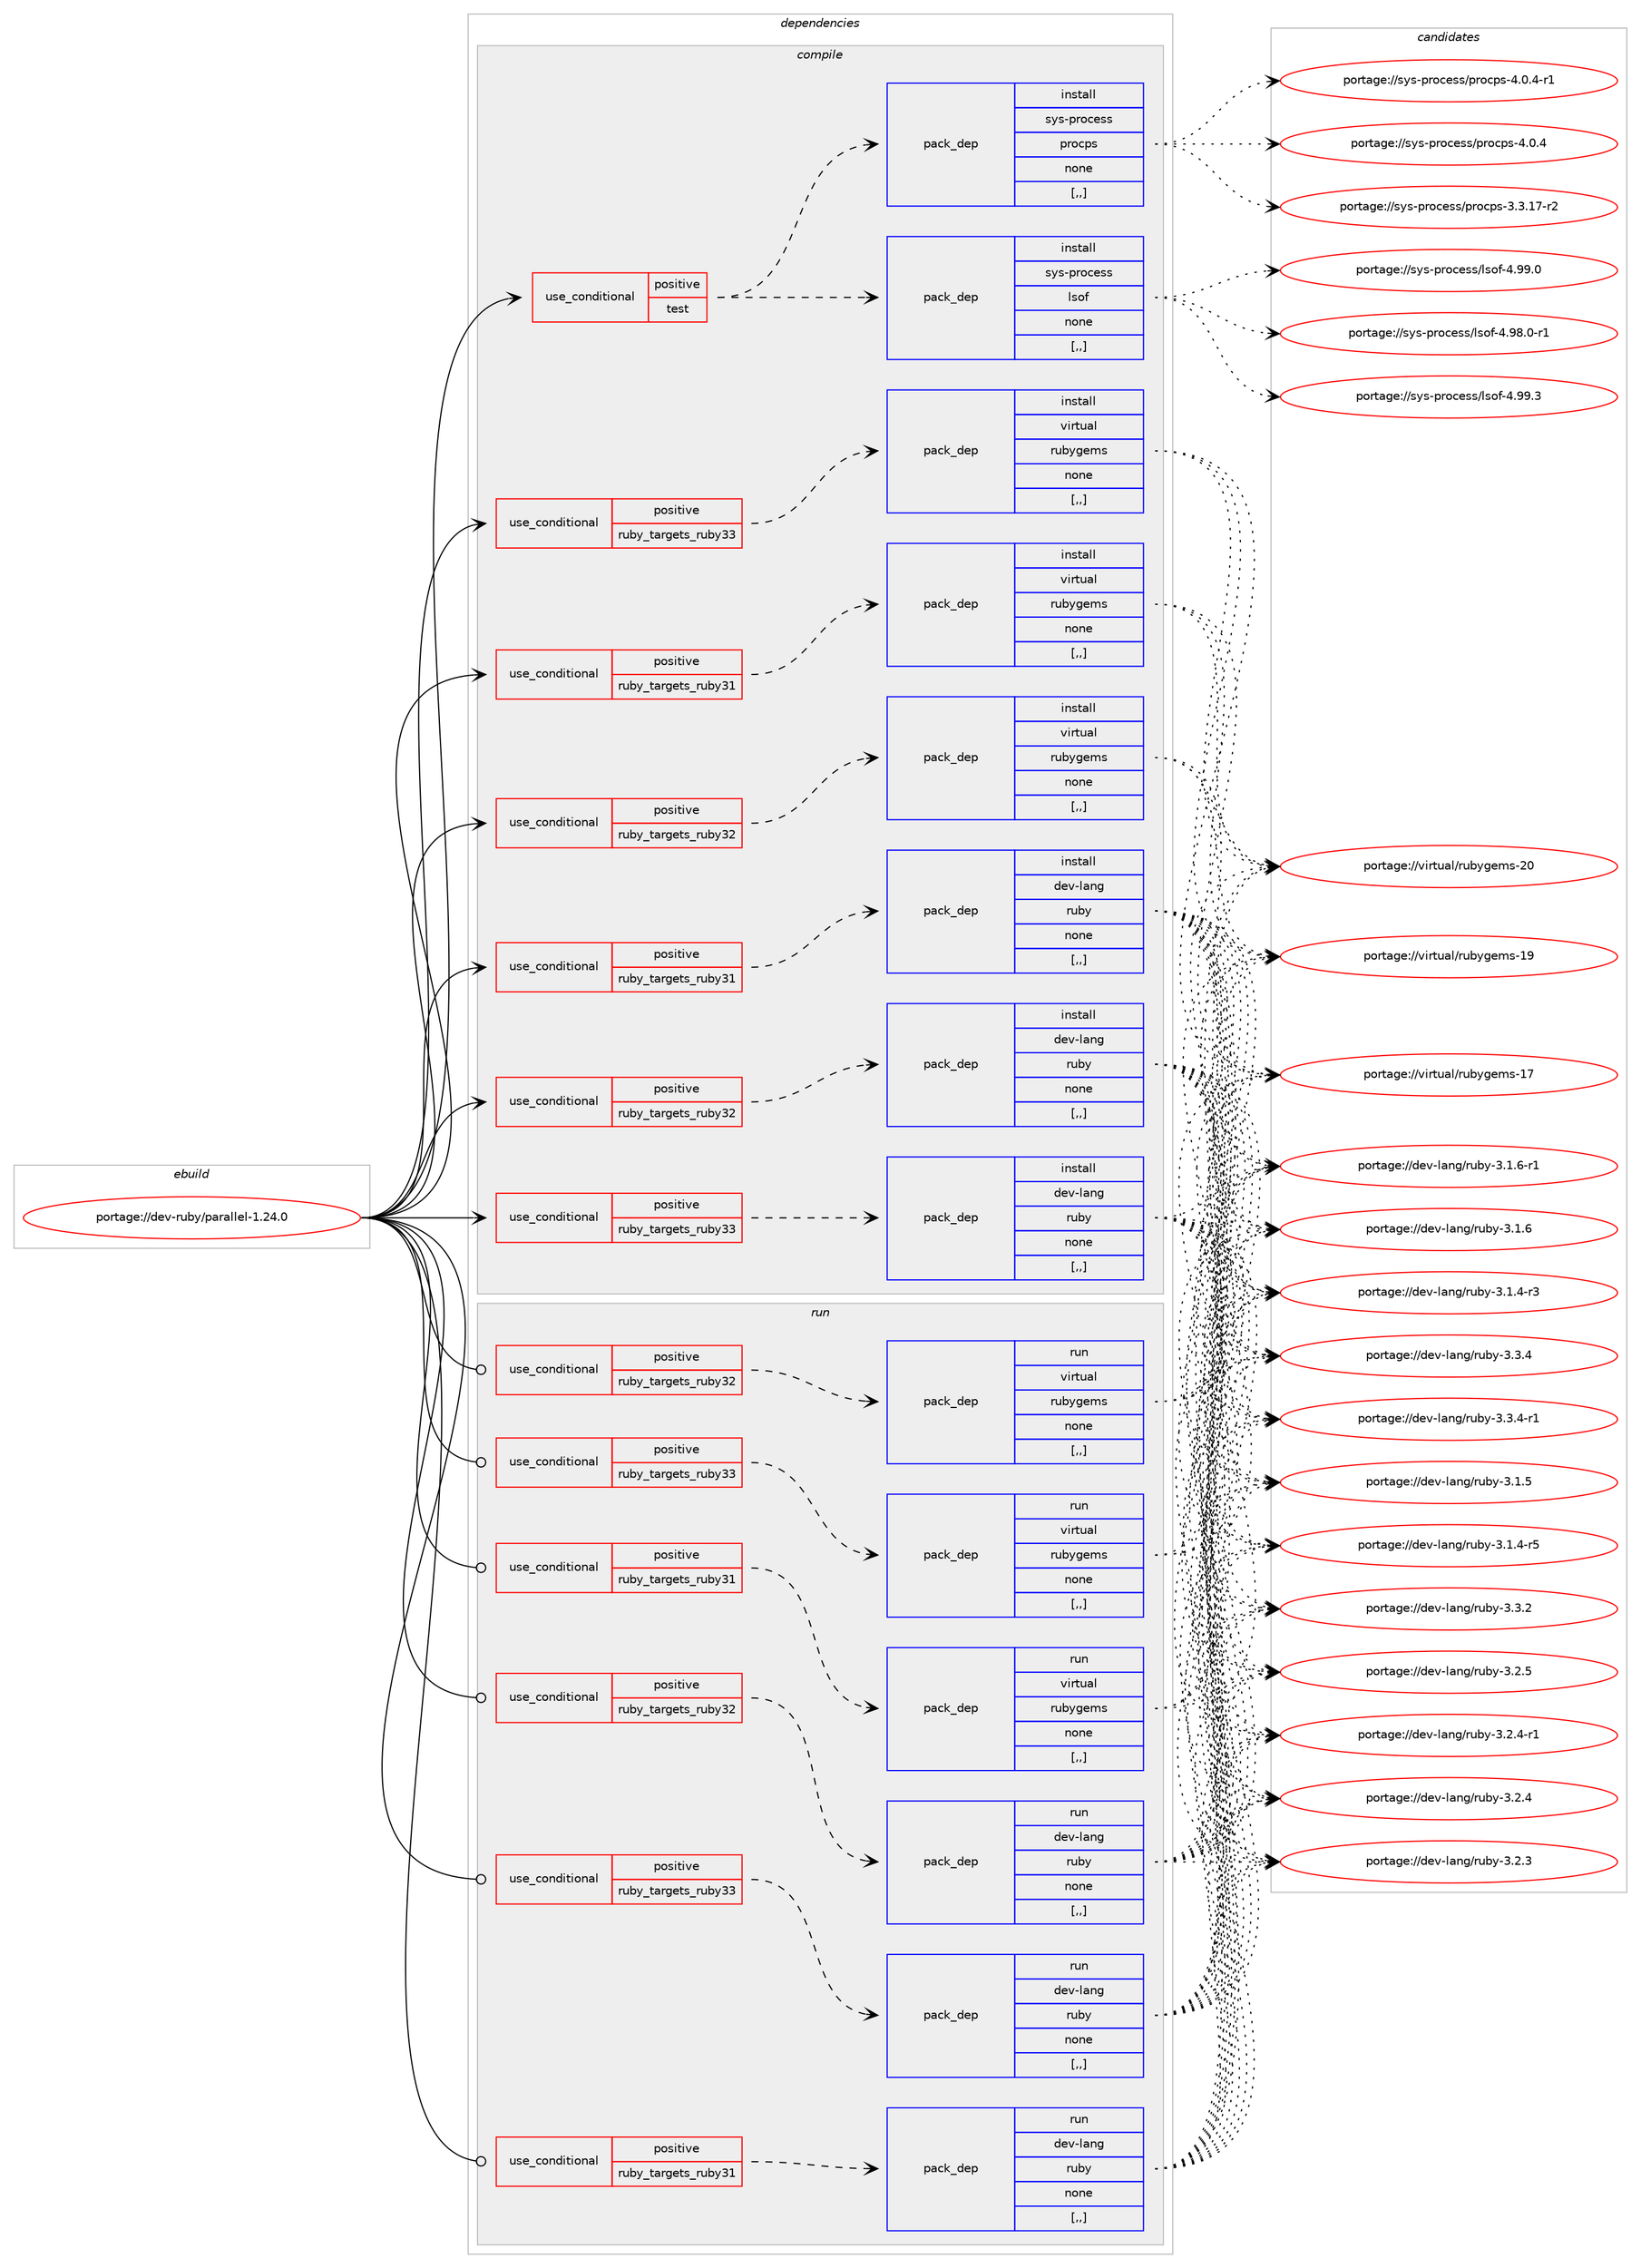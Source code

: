 digraph prolog {

# *************
# Graph options
# *************

newrank=true;
concentrate=true;
compound=true;
graph [rankdir=LR,fontname=Helvetica,fontsize=10,ranksep=1.5];#, ranksep=2.5, nodesep=0.2];
edge  [arrowhead=vee];
node  [fontname=Helvetica,fontsize=10];

# **********
# The ebuild
# **********

subgraph cluster_leftcol {
color=gray;
label=<<i>ebuild</i>>;
id [label="portage://dev-ruby/parallel-1.24.0", color=red, width=4, href="../dev-ruby/parallel-1.24.0.svg"];
}

# ****************
# The dependencies
# ****************

subgraph cluster_midcol {
color=gray;
label=<<i>dependencies</i>>;
subgraph cluster_compile {
fillcolor="#eeeeee";
style=filled;
label=<<i>compile</i>>;
subgraph cond52244 {
dependency193525 [label=<<TABLE BORDER="0" CELLBORDER="1" CELLSPACING="0" CELLPADDING="4"><TR><TD ROWSPAN="3" CELLPADDING="10">use_conditional</TD></TR><TR><TD>positive</TD></TR><TR><TD>ruby_targets_ruby31</TD></TR></TABLE>>, shape=none, color=red];
subgraph pack139929 {
dependency193526 [label=<<TABLE BORDER="0" CELLBORDER="1" CELLSPACING="0" CELLPADDING="4" WIDTH="220"><TR><TD ROWSPAN="6" CELLPADDING="30">pack_dep</TD></TR><TR><TD WIDTH="110">install</TD></TR><TR><TD>dev-lang</TD></TR><TR><TD>ruby</TD></TR><TR><TD>none</TD></TR><TR><TD>[,,]</TD></TR></TABLE>>, shape=none, color=blue];
}
dependency193525:e -> dependency193526:w [weight=20,style="dashed",arrowhead="vee"];
}
id:e -> dependency193525:w [weight=20,style="solid",arrowhead="vee"];
subgraph cond52245 {
dependency193527 [label=<<TABLE BORDER="0" CELLBORDER="1" CELLSPACING="0" CELLPADDING="4"><TR><TD ROWSPAN="3" CELLPADDING="10">use_conditional</TD></TR><TR><TD>positive</TD></TR><TR><TD>ruby_targets_ruby31</TD></TR></TABLE>>, shape=none, color=red];
subgraph pack139930 {
dependency193528 [label=<<TABLE BORDER="0" CELLBORDER="1" CELLSPACING="0" CELLPADDING="4" WIDTH="220"><TR><TD ROWSPAN="6" CELLPADDING="30">pack_dep</TD></TR><TR><TD WIDTH="110">install</TD></TR><TR><TD>virtual</TD></TR><TR><TD>rubygems</TD></TR><TR><TD>none</TD></TR><TR><TD>[,,]</TD></TR></TABLE>>, shape=none, color=blue];
}
dependency193527:e -> dependency193528:w [weight=20,style="dashed",arrowhead="vee"];
}
id:e -> dependency193527:w [weight=20,style="solid",arrowhead="vee"];
subgraph cond52246 {
dependency193529 [label=<<TABLE BORDER="0" CELLBORDER="1" CELLSPACING="0" CELLPADDING="4"><TR><TD ROWSPAN="3" CELLPADDING="10">use_conditional</TD></TR><TR><TD>positive</TD></TR><TR><TD>ruby_targets_ruby32</TD></TR></TABLE>>, shape=none, color=red];
subgraph pack139931 {
dependency193530 [label=<<TABLE BORDER="0" CELLBORDER="1" CELLSPACING="0" CELLPADDING="4" WIDTH="220"><TR><TD ROWSPAN="6" CELLPADDING="30">pack_dep</TD></TR><TR><TD WIDTH="110">install</TD></TR><TR><TD>dev-lang</TD></TR><TR><TD>ruby</TD></TR><TR><TD>none</TD></TR><TR><TD>[,,]</TD></TR></TABLE>>, shape=none, color=blue];
}
dependency193529:e -> dependency193530:w [weight=20,style="dashed",arrowhead="vee"];
}
id:e -> dependency193529:w [weight=20,style="solid",arrowhead="vee"];
subgraph cond52247 {
dependency193531 [label=<<TABLE BORDER="0" CELLBORDER="1" CELLSPACING="0" CELLPADDING="4"><TR><TD ROWSPAN="3" CELLPADDING="10">use_conditional</TD></TR><TR><TD>positive</TD></TR><TR><TD>ruby_targets_ruby32</TD></TR></TABLE>>, shape=none, color=red];
subgraph pack139932 {
dependency193532 [label=<<TABLE BORDER="0" CELLBORDER="1" CELLSPACING="0" CELLPADDING="4" WIDTH="220"><TR><TD ROWSPAN="6" CELLPADDING="30">pack_dep</TD></TR><TR><TD WIDTH="110">install</TD></TR><TR><TD>virtual</TD></TR><TR><TD>rubygems</TD></TR><TR><TD>none</TD></TR><TR><TD>[,,]</TD></TR></TABLE>>, shape=none, color=blue];
}
dependency193531:e -> dependency193532:w [weight=20,style="dashed",arrowhead="vee"];
}
id:e -> dependency193531:w [weight=20,style="solid",arrowhead="vee"];
subgraph cond52248 {
dependency193533 [label=<<TABLE BORDER="0" CELLBORDER="1" CELLSPACING="0" CELLPADDING="4"><TR><TD ROWSPAN="3" CELLPADDING="10">use_conditional</TD></TR><TR><TD>positive</TD></TR><TR><TD>ruby_targets_ruby33</TD></TR></TABLE>>, shape=none, color=red];
subgraph pack139933 {
dependency193534 [label=<<TABLE BORDER="0" CELLBORDER="1" CELLSPACING="0" CELLPADDING="4" WIDTH="220"><TR><TD ROWSPAN="6" CELLPADDING="30">pack_dep</TD></TR><TR><TD WIDTH="110">install</TD></TR><TR><TD>dev-lang</TD></TR><TR><TD>ruby</TD></TR><TR><TD>none</TD></TR><TR><TD>[,,]</TD></TR></TABLE>>, shape=none, color=blue];
}
dependency193533:e -> dependency193534:w [weight=20,style="dashed",arrowhead="vee"];
}
id:e -> dependency193533:w [weight=20,style="solid",arrowhead="vee"];
subgraph cond52249 {
dependency193535 [label=<<TABLE BORDER="0" CELLBORDER="1" CELLSPACING="0" CELLPADDING="4"><TR><TD ROWSPAN="3" CELLPADDING="10">use_conditional</TD></TR><TR><TD>positive</TD></TR><TR><TD>ruby_targets_ruby33</TD></TR></TABLE>>, shape=none, color=red];
subgraph pack139934 {
dependency193536 [label=<<TABLE BORDER="0" CELLBORDER="1" CELLSPACING="0" CELLPADDING="4" WIDTH="220"><TR><TD ROWSPAN="6" CELLPADDING="30">pack_dep</TD></TR><TR><TD WIDTH="110">install</TD></TR><TR><TD>virtual</TD></TR><TR><TD>rubygems</TD></TR><TR><TD>none</TD></TR><TR><TD>[,,]</TD></TR></TABLE>>, shape=none, color=blue];
}
dependency193535:e -> dependency193536:w [weight=20,style="dashed",arrowhead="vee"];
}
id:e -> dependency193535:w [weight=20,style="solid",arrowhead="vee"];
subgraph cond52250 {
dependency193537 [label=<<TABLE BORDER="0" CELLBORDER="1" CELLSPACING="0" CELLPADDING="4"><TR><TD ROWSPAN="3" CELLPADDING="10">use_conditional</TD></TR><TR><TD>positive</TD></TR><TR><TD>test</TD></TR></TABLE>>, shape=none, color=red];
subgraph pack139935 {
dependency193538 [label=<<TABLE BORDER="0" CELLBORDER="1" CELLSPACING="0" CELLPADDING="4" WIDTH="220"><TR><TD ROWSPAN="6" CELLPADDING="30">pack_dep</TD></TR><TR><TD WIDTH="110">install</TD></TR><TR><TD>sys-process</TD></TR><TR><TD>lsof</TD></TR><TR><TD>none</TD></TR><TR><TD>[,,]</TD></TR></TABLE>>, shape=none, color=blue];
}
dependency193537:e -> dependency193538:w [weight=20,style="dashed",arrowhead="vee"];
subgraph pack139936 {
dependency193539 [label=<<TABLE BORDER="0" CELLBORDER="1" CELLSPACING="0" CELLPADDING="4" WIDTH="220"><TR><TD ROWSPAN="6" CELLPADDING="30">pack_dep</TD></TR><TR><TD WIDTH="110">install</TD></TR><TR><TD>sys-process</TD></TR><TR><TD>procps</TD></TR><TR><TD>none</TD></TR><TR><TD>[,,]</TD></TR></TABLE>>, shape=none, color=blue];
}
dependency193537:e -> dependency193539:w [weight=20,style="dashed",arrowhead="vee"];
}
id:e -> dependency193537:w [weight=20,style="solid",arrowhead="vee"];
}
subgraph cluster_compileandrun {
fillcolor="#eeeeee";
style=filled;
label=<<i>compile and run</i>>;
}
subgraph cluster_run {
fillcolor="#eeeeee";
style=filled;
label=<<i>run</i>>;
subgraph cond52251 {
dependency193540 [label=<<TABLE BORDER="0" CELLBORDER="1" CELLSPACING="0" CELLPADDING="4"><TR><TD ROWSPAN="3" CELLPADDING="10">use_conditional</TD></TR><TR><TD>positive</TD></TR><TR><TD>ruby_targets_ruby31</TD></TR></TABLE>>, shape=none, color=red];
subgraph pack139937 {
dependency193541 [label=<<TABLE BORDER="0" CELLBORDER="1" CELLSPACING="0" CELLPADDING="4" WIDTH="220"><TR><TD ROWSPAN="6" CELLPADDING="30">pack_dep</TD></TR><TR><TD WIDTH="110">run</TD></TR><TR><TD>dev-lang</TD></TR><TR><TD>ruby</TD></TR><TR><TD>none</TD></TR><TR><TD>[,,]</TD></TR></TABLE>>, shape=none, color=blue];
}
dependency193540:e -> dependency193541:w [weight=20,style="dashed",arrowhead="vee"];
}
id:e -> dependency193540:w [weight=20,style="solid",arrowhead="odot"];
subgraph cond52252 {
dependency193542 [label=<<TABLE BORDER="0" CELLBORDER="1" CELLSPACING="0" CELLPADDING="4"><TR><TD ROWSPAN="3" CELLPADDING="10">use_conditional</TD></TR><TR><TD>positive</TD></TR><TR><TD>ruby_targets_ruby31</TD></TR></TABLE>>, shape=none, color=red];
subgraph pack139938 {
dependency193543 [label=<<TABLE BORDER="0" CELLBORDER="1" CELLSPACING="0" CELLPADDING="4" WIDTH="220"><TR><TD ROWSPAN="6" CELLPADDING="30">pack_dep</TD></TR><TR><TD WIDTH="110">run</TD></TR><TR><TD>virtual</TD></TR><TR><TD>rubygems</TD></TR><TR><TD>none</TD></TR><TR><TD>[,,]</TD></TR></TABLE>>, shape=none, color=blue];
}
dependency193542:e -> dependency193543:w [weight=20,style="dashed",arrowhead="vee"];
}
id:e -> dependency193542:w [weight=20,style="solid",arrowhead="odot"];
subgraph cond52253 {
dependency193544 [label=<<TABLE BORDER="0" CELLBORDER="1" CELLSPACING="0" CELLPADDING="4"><TR><TD ROWSPAN="3" CELLPADDING="10">use_conditional</TD></TR><TR><TD>positive</TD></TR><TR><TD>ruby_targets_ruby32</TD></TR></TABLE>>, shape=none, color=red];
subgraph pack139939 {
dependency193545 [label=<<TABLE BORDER="0" CELLBORDER="1" CELLSPACING="0" CELLPADDING="4" WIDTH="220"><TR><TD ROWSPAN="6" CELLPADDING="30">pack_dep</TD></TR><TR><TD WIDTH="110">run</TD></TR><TR><TD>dev-lang</TD></TR><TR><TD>ruby</TD></TR><TR><TD>none</TD></TR><TR><TD>[,,]</TD></TR></TABLE>>, shape=none, color=blue];
}
dependency193544:e -> dependency193545:w [weight=20,style="dashed",arrowhead="vee"];
}
id:e -> dependency193544:w [weight=20,style="solid",arrowhead="odot"];
subgraph cond52254 {
dependency193546 [label=<<TABLE BORDER="0" CELLBORDER="1" CELLSPACING="0" CELLPADDING="4"><TR><TD ROWSPAN="3" CELLPADDING="10">use_conditional</TD></TR><TR><TD>positive</TD></TR><TR><TD>ruby_targets_ruby32</TD></TR></TABLE>>, shape=none, color=red];
subgraph pack139940 {
dependency193547 [label=<<TABLE BORDER="0" CELLBORDER="1" CELLSPACING="0" CELLPADDING="4" WIDTH="220"><TR><TD ROWSPAN="6" CELLPADDING="30">pack_dep</TD></TR><TR><TD WIDTH="110">run</TD></TR><TR><TD>virtual</TD></TR><TR><TD>rubygems</TD></TR><TR><TD>none</TD></TR><TR><TD>[,,]</TD></TR></TABLE>>, shape=none, color=blue];
}
dependency193546:e -> dependency193547:w [weight=20,style="dashed",arrowhead="vee"];
}
id:e -> dependency193546:w [weight=20,style="solid",arrowhead="odot"];
subgraph cond52255 {
dependency193548 [label=<<TABLE BORDER="0" CELLBORDER="1" CELLSPACING="0" CELLPADDING="4"><TR><TD ROWSPAN="3" CELLPADDING="10">use_conditional</TD></TR><TR><TD>positive</TD></TR><TR><TD>ruby_targets_ruby33</TD></TR></TABLE>>, shape=none, color=red];
subgraph pack139941 {
dependency193549 [label=<<TABLE BORDER="0" CELLBORDER="1" CELLSPACING="0" CELLPADDING="4" WIDTH="220"><TR><TD ROWSPAN="6" CELLPADDING="30">pack_dep</TD></TR><TR><TD WIDTH="110">run</TD></TR><TR><TD>dev-lang</TD></TR><TR><TD>ruby</TD></TR><TR><TD>none</TD></TR><TR><TD>[,,]</TD></TR></TABLE>>, shape=none, color=blue];
}
dependency193548:e -> dependency193549:w [weight=20,style="dashed",arrowhead="vee"];
}
id:e -> dependency193548:w [weight=20,style="solid",arrowhead="odot"];
subgraph cond52256 {
dependency193550 [label=<<TABLE BORDER="0" CELLBORDER="1" CELLSPACING="0" CELLPADDING="4"><TR><TD ROWSPAN="3" CELLPADDING="10">use_conditional</TD></TR><TR><TD>positive</TD></TR><TR><TD>ruby_targets_ruby33</TD></TR></TABLE>>, shape=none, color=red];
subgraph pack139942 {
dependency193551 [label=<<TABLE BORDER="0" CELLBORDER="1" CELLSPACING="0" CELLPADDING="4" WIDTH="220"><TR><TD ROWSPAN="6" CELLPADDING="30">pack_dep</TD></TR><TR><TD WIDTH="110">run</TD></TR><TR><TD>virtual</TD></TR><TR><TD>rubygems</TD></TR><TR><TD>none</TD></TR><TR><TD>[,,]</TD></TR></TABLE>>, shape=none, color=blue];
}
dependency193550:e -> dependency193551:w [weight=20,style="dashed",arrowhead="vee"];
}
id:e -> dependency193550:w [weight=20,style="solid",arrowhead="odot"];
}
}

# **************
# The candidates
# **************

subgraph cluster_choices {
rank=same;
color=gray;
label=<<i>candidates</i>>;

subgraph choice139929 {
color=black;
nodesep=1;
choice100101118451089711010347114117981214551465146524511449 [label="portage://dev-lang/ruby-3.3.4-r1", color=red, width=4,href="../dev-lang/ruby-3.3.4-r1.svg"];
choice10010111845108971101034711411798121455146514652 [label="portage://dev-lang/ruby-3.3.4", color=red, width=4,href="../dev-lang/ruby-3.3.4.svg"];
choice10010111845108971101034711411798121455146514650 [label="portage://dev-lang/ruby-3.3.2", color=red, width=4,href="../dev-lang/ruby-3.3.2.svg"];
choice10010111845108971101034711411798121455146504653 [label="portage://dev-lang/ruby-3.2.5", color=red, width=4,href="../dev-lang/ruby-3.2.5.svg"];
choice100101118451089711010347114117981214551465046524511449 [label="portage://dev-lang/ruby-3.2.4-r1", color=red, width=4,href="../dev-lang/ruby-3.2.4-r1.svg"];
choice10010111845108971101034711411798121455146504652 [label="portage://dev-lang/ruby-3.2.4", color=red, width=4,href="../dev-lang/ruby-3.2.4.svg"];
choice10010111845108971101034711411798121455146504651 [label="portage://dev-lang/ruby-3.2.3", color=red, width=4,href="../dev-lang/ruby-3.2.3.svg"];
choice100101118451089711010347114117981214551464946544511449 [label="portage://dev-lang/ruby-3.1.6-r1", color=red, width=4,href="../dev-lang/ruby-3.1.6-r1.svg"];
choice10010111845108971101034711411798121455146494654 [label="portage://dev-lang/ruby-3.1.6", color=red, width=4,href="../dev-lang/ruby-3.1.6.svg"];
choice10010111845108971101034711411798121455146494653 [label="portage://dev-lang/ruby-3.1.5", color=red, width=4,href="../dev-lang/ruby-3.1.5.svg"];
choice100101118451089711010347114117981214551464946524511453 [label="portage://dev-lang/ruby-3.1.4-r5", color=red, width=4,href="../dev-lang/ruby-3.1.4-r5.svg"];
choice100101118451089711010347114117981214551464946524511451 [label="portage://dev-lang/ruby-3.1.4-r3", color=red, width=4,href="../dev-lang/ruby-3.1.4-r3.svg"];
dependency193526:e -> choice100101118451089711010347114117981214551465146524511449:w [style=dotted,weight="100"];
dependency193526:e -> choice10010111845108971101034711411798121455146514652:w [style=dotted,weight="100"];
dependency193526:e -> choice10010111845108971101034711411798121455146514650:w [style=dotted,weight="100"];
dependency193526:e -> choice10010111845108971101034711411798121455146504653:w [style=dotted,weight="100"];
dependency193526:e -> choice100101118451089711010347114117981214551465046524511449:w [style=dotted,weight="100"];
dependency193526:e -> choice10010111845108971101034711411798121455146504652:w [style=dotted,weight="100"];
dependency193526:e -> choice10010111845108971101034711411798121455146504651:w [style=dotted,weight="100"];
dependency193526:e -> choice100101118451089711010347114117981214551464946544511449:w [style=dotted,weight="100"];
dependency193526:e -> choice10010111845108971101034711411798121455146494654:w [style=dotted,weight="100"];
dependency193526:e -> choice10010111845108971101034711411798121455146494653:w [style=dotted,weight="100"];
dependency193526:e -> choice100101118451089711010347114117981214551464946524511453:w [style=dotted,weight="100"];
dependency193526:e -> choice100101118451089711010347114117981214551464946524511451:w [style=dotted,weight="100"];
}
subgraph choice139930 {
color=black;
nodesep=1;
choice118105114116117971084711411798121103101109115455048 [label="portage://virtual/rubygems-20", color=red, width=4,href="../virtual/rubygems-20.svg"];
choice118105114116117971084711411798121103101109115454957 [label="portage://virtual/rubygems-19", color=red, width=4,href="../virtual/rubygems-19.svg"];
choice118105114116117971084711411798121103101109115454955 [label="portage://virtual/rubygems-17", color=red, width=4,href="../virtual/rubygems-17.svg"];
dependency193528:e -> choice118105114116117971084711411798121103101109115455048:w [style=dotted,weight="100"];
dependency193528:e -> choice118105114116117971084711411798121103101109115454957:w [style=dotted,weight="100"];
dependency193528:e -> choice118105114116117971084711411798121103101109115454955:w [style=dotted,weight="100"];
}
subgraph choice139931 {
color=black;
nodesep=1;
choice100101118451089711010347114117981214551465146524511449 [label="portage://dev-lang/ruby-3.3.4-r1", color=red, width=4,href="../dev-lang/ruby-3.3.4-r1.svg"];
choice10010111845108971101034711411798121455146514652 [label="portage://dev-lang/ruby-3.3.4", color=red, width=4,href="../dev-lang/ruby-3.3.4.svg"];
choice10010111845108971101034711411798121455146514650 [label="portage://dev-lang/ruby-3.3.2", color=red, width=4,href="../dev-lang/ruby-3.3.2.svg"];
choice10010111845108971101034711411798121455146504653 [label="portage://dev-lang/ruby-3.2.5", color=red, width=4,href="../dev-lang/ruby-3.2.5.svg"];
choice100101118451089711010347114117981214551465046524511449 [label="portage://dev-lang/ruby-3.2.4-r1", color=red, width=4,href="../dev-lang/ruby-3.2.4-r1.svg"];
choice10010111845108971101034711411798121455146504652 [label="portage://dev-lang/ruby-3.2.4", color=red, width=4,href="../dev-lang/ruby-3.2.4.svg"];
choice10010111845108971101034711411798121455146504651 [label="portage://dev-lang/ruby-3.2.3", color=red, width=4,href="../dev-lang/ruby-3.2.3.svg"];
choice100101118451089711010347114117981214551464946544511449 [label="portage://dev-lang/ruby-3.1.6-r1", color=red, width=4,href="../dev-lang/ruby-3.1.6-r1.svg"];
choice10010111845108971101034711411798121455146494654 [label="portage://dev-lang/ruby-3.1.6", color=red, width=4,href="../dev-lang/ruby-3.1.6.svg"];
choice10010111845108971101034711411798121455146494653 [label="portage://dev-lang/ruby-3.1.5", color=red, width=4,href="../dev-lang/ruby-3.1.5.svg"];
choice100101118451089711010347114117981214551464946524511453 [label="portage://dev-lang/ruby-3.1.4-r5", color=red, width=4,href="../dev-lang/ruby-3.1.4-r5.svg"];
choice100101118451089711010347114117981214551464946524511451 [label="portage://dev-lang/ruby-3.1.4-r3", color=red, width=4,href="../dev-lang/ruby-3.1.4-r3.svg"];
dependency193530:e -> choice100101118451089711010347114117981214551465146524511449:w [style=dotted,weight="100"];
dependency193530:e -> choice10010111845108971101034711411798121455146514652:w [style=dotted,weight="100"];
dependency193530:e -> choice10010111845108971101034711411798121455146514650:w [style=dotted,weight="100"];
dependency193530:e -> choice10010111845108971101034711411798121455146504653:w [style=dotted,weight="100"];
dependency193530:e -> choice100101118451089711010347114117981214551465046524511449:w [style=dotted,weight="100"];
dependency193530:e -> choice10010111845108971101034711411798121455146504652:w [style=dotted,weight="100"];
dependency193530:e -> choice10010111845108971101034711411798121455146504651:w [style=dotted,weight="100"];
dependency193530:e -> choice100101118451089711010347114117981214551464946544511449:w [style=dotted,weight="100"];
dependency193530:e -> choice10010111845108971101034711411798121455146494654:w [style=dotted,weight="100"];
dependency193530:e -> choice10010111845108971101034711411798121455146494653:w [style=dotted,weight="100"];
dependency193530:e -> choice100101118451089711010347114117981214551464946524511453:w [style=dotted,weight="100"];
dependency193530:e -> choice100101118451089711010347114117981214551464946524511451:w [style=dotted,weight="100"];
}
subgraph choice139932 {
color=black;
nodesep=1;
choice118105114116117971084711411798121103101109115455048 [label="portage://virtual/rubygems-20", color=red, width=4,href="../virtual/rubygems-20.svg"];
choice118105114116117971084711411798121103101109115454957 [label="portage://virtual/rubygems-19", color=red, width=4,href="../virtual/rubygems-19.svg"];
choice118105114116117971084711411798121103101109115454955 [label="portage://virtual/rubygems-17", color=red, width=4,href="../virtual/rubygems-17.svg"];
dependency193532:e -> choice118105114116117971084711411798121103101109115455048:w [style=dotted,weight="100"];
dependency193532:e -> choice118105114116117971084711411798121103101109115454957:w [style=dotted,weight="100"];
dependency193532:e -> choice118105114116117971084711411798121103101109115454955:w [style=dotted,weight="100"];
}
subgraph choice139933 {
color=black;
nodesep=1;
choice100101118451089711010347114117981214551465146524511449 [label="portage://dev-lang/ruby-3.3.4-r1", color=red, width=4,href="../dev-lang/ruby-3.3.4-r1.svg"];
choice10010111845108971101034711411798121455146514652 [label="portage://dev-lang/ruby-3.3.4", color=red, width=4,href="../dev-lang/ruby-3.3.4.svg"];
choice10010111845108971101034711411798121455146514650 [label="portage://dev-lang/ruby-3.3.2", color=red, width=4,href="../dev-lang/ruby-3.3.2.svg"];
choice10010111845108971101034711411798121455146504653 [label="portage://dev-lang/ruby-3.2.5", color=red, width=4,href="../dev-lang/ruby-3.2.5.svg"];
choice100101118451089711010347114117981214551465046524511449 [label="portage://dev-lang/ruby-3.2.4-r1", color=red, width=4,href="../dev-lang/ruby-3.2.4-r1.svg"];
choice10010111845108971101034711411798121455146504652 [label="portage://dev-lang/ruby-3.2.4", color=red, width=4,href="../dev-lang/ruby-3.2.4.svg"];
choice10010111845108971101034711411798121455146504651 [label="portage://dev-lang/ruby-3.2.3", color=red, width=4,href="../dev-lang/ruby-3.2.3.svg"];
choice100101118451089711010347114117981214551464946544511449 [label="portage://dev-lang/ruby-3.1.6-r1", color=red, width=4,href="../dev-lang/ruby-3.1.6-r1.svg"];
choice10010111845108971101034711411798121455146494654 [label="portage://dev-lang/ruby-3.1.6", color=red, width=4,href="../dev-lang/ruby-3.1.6.svg"];
choice10010111845108971101034711411798121455146494653 [label="portage://dev-lang/ruby-3.1.5", color=red, width=4,href="../dev-lang/ruby-3.1.5.svg"];
choice100101118451089711010347114117981214551464946524511453 [label="portage://dev-lang/ruby-3.1.4-r5", color=red, width=4,href="../dev-lang/ruby-3.1.4-r5.svg"];
choice100101118451089711010347114117981214551464946524511451 [label="portage://dev-lang/ruby-3.1.4-r3", color=red, width=4,href="../dev-lang/ruby-3.1.4-r3.svg"];
dependency193534:e -> choice100101118451089711010347114117981214551465146524511449:w [style=dotted,weight="100"];
dependency193534:e -> choice10010111845108971101034711411798121455146514652:w [style=dotted,weight="100"];
dependency193534:e -> choice10010111845108971101034711411798121455146514650:w [style=dotted,weight="100"];
dependency193534:e -> choice10010111845108971101034711411798121455146504653:w [style=dotted,weight="100"];
dependency193534:e -> choice100101118451089711010347114117981214551465046524511449:w [style=dotted,weight="100"];
dependency193534:e -> choice10010111845108971101034711411798121455146504652:w [style=dotted,weight="100"];
dependency193534:e -> choice10010111845108971101034711411798121455146504651:w [style=dotted,weight="100"];
dependency193534:e -> choice100101118451089711010347114117981214551464946544511449:w [style=dotted,weight="100"];
dependency193534:e -> choice10010111845108971101034711411798121455146494654:w [style=dotted,weight="100"];
dependency193534:e -> choice10010111845108971101034711411798121455146494653:w [style=dotted,weight="100"];
dependency193534:e -> choice100101118451089711010347114117981214551464946524511453:w [style=dotted,weight="100"];
dependency193534:e -> choice100101118451089711010347114117981214551464946524511451:w [style=dotted,weight="100"];
}
subgraph choice139934 {
color=black;
nodesep=1;
choice118105114116117971084711411798121103101109115455048 [label="portage://virtual/rubygems-20", color=red, width=4,href="../virtual/rubygems-20.svg"];
choice118105114116117971084711411798121103101109115454957 [label="portage://virtual/rubygems-19", color=red, width=4,href="../virtual/rubygems-19.svg"];
choice118105114116117971084711411798121103101109115454955 [label="portage://virtual/rubygems-17", color=red, width=4,href="../virtual/rubygems-17.svg"];
dependency193536:e -> choice118105114116117971084711411798121103101109115455048:w [style=dotted,weight="100"];
dependency193536:e -> choice118105114116117971084711411798121103101109115454957:w [style=dotted,weight="100"];
dependency193536:e -> choice118105114116117971084711411798121103101109115454955:w [style=dotted,weight="100"];
}
subgraph choice139935 {
color=black;
nodesep=1;
choice11512111545112114111991011151154710811511110245524657574651 [label="portage://sys-process/lsof-4.99.3", color=red, width=4,href="../sys-process/lsof-4.99.3.svg"];
choice11512111545112114111991011151154710811511110245524657574648 [label="portage://sys-process/lsof-4.99.0", color=red, width=4,href="../sys-process/lsof-4.99.0.svg"];
choice115121115451121141119910111511547108115111102455246575646484511449 [label="portage://sys-process/lsof-4.98.0-r1", color=red, width=4,href="../sys-process/lsof-4.98.0-r1.svg"];
dependency193538:e -> choice11512111545112114111991011151154710811511110245524657574651:w [style=dotted,weight="100"];
dependency193538:e -> choice11512111545112114111991011151154710811511110245524657574648:w [style=dotted,weight="100"];
dependency193538:e -> choice115121115451121141119910111511547108115111102455246575646484511449:w [style=dotted,weight="100"];
}
subgraph choice139936 {
color=black;
nodesep=1;
choice115121115451121141119910111511547112114111991121154552464846524511449 [label="portage://sys-process/procps-4.0.4-r1", color=red, width=4,href="../sys-process/procps-4.0.4-r1.svg"];
choice11512111545112114111991011151154711211411199112115455246484652 [label="portage://sys-process/procps-4.0.4", color=red, width=4,href="../sys-process/procps-4.0.4.svg"];
choice11512111545112114111991011151154711211411199112115455146514649554511450 [label="portage://sys-process/procps-3.3.17-r2", color=red, width=4,href="../sys-process/procps-3.3.17-r2.svg"];
dependency193539:e -> choice115121115451121141119910111511547112114111991121154552464846524511449:w [style=dotted,weight="100"];
dependency193539:e -> choice11512111545112114111991011151154711211411199112115455246484652:w [style=dotted,weight="100"];
dependency193539:e -> choice11512111545112114111991011151154711211411199112115455146514649554511450:w [style=dotted,weight="100"];
}
subgraph choice139937 {
color=black;
nodesep=1;
choice100101118451089711010347114117981214551465146524511449 [label="portage://dev-lang/ruby-3.3.4-r1", color=red, width=4,href="../dev-lang/ruby-3.3.4-r1.svg"];
choice10010111845108971101034711411798121455146514652 [label="portage://dev-lang/ruby-3.3.4", color=red, width=4,href="../dev-lang/ruby-3.3.4.svg"];
choice10010111845108971101034711411798121455146514650 [label="portage://dev-lang/ruby-3.3.2", color=red, width=4,href="../dev-lang/ruby-3.3.2.svg"];
choice10010111845108971101034711411798121455146504653 [label="portage://dev-lang/ruby-3.2.5", color=red, width=4,href="../dev-lang/ruby-3.2.5.svg"];
choice100101118451089711010347114117981214551465046524511449 [label="portage://dev-lang/ruby-3.2.4-r1", color=red, width=4,href="../dev-lang/ruby-3.2.4-r1.svg"];
choice10010111845108971101034711411798121455146504652 [label="portage://dev-lang/ruby-3.2.4", color=red, width=4,href="../dev-lang/ruby-3.2.4.svg"];
choice10010111845108971101034711411798121455146504651 [label="portage://dev-lang/ruby-3.2.3", color=red, width=4,href="../dev-lang/ruby-3.2.3.svg"];
choice100101118451089711010347114117981214551464946544511449 [label="portage://dev-lang/ruby-3.1.6-r1", color=red, width=4,href="../dev-lang/ruby-3.1.6-r1.svg"];
choice10010111845108971101034711411798121455146494654 [label="portage://dev-lang/ruby-3.1.6", color=red, width=4,href="../dev-lang/ruby-3.1.6.svg"];
choice10010111845108971101034711411798121455146494653 [label="portage://dev-lang/ruby-3.1.5", color=red, width=4,href="../dev-lang/ruby-3.1.5.svg"];
choice100101118451089711010347114117981214551464946524511453 [label="portage://dev-lang/ruby-3.1.4-r5", color=red, width=4,href="../dev-lang/ruby-3.1.4-r5.svg"];
choice100101118451089711010347114117981214551464946524511451 [label="portage://dev-lang/ruby-3.1.4-r3", color=red, width=4,href="../dev-lang/ruby-3.1.4-r3.svg"];
dependency193541:e -> choice100101118451089711010347114117981214551465146524511449:w [style=dotted,weight="100"];
dependency193541:e -> choice10010111845108971101034711411798121455146514652:w [style=dotted,weight="100"];
dependency193541:e -> choice10010111845108971101034711411798121455146514650:w [style=dotted,weight="100"];
dependency193541:e -> choice10010111845108971101034711411798121455146504653:w [style=dotted,weight="100"];
dependency193541:e -> choice100101118451089711010347114117981214551465046524511449:w [style=dotted,weight="100"];
dependency193541:e -> choice10010111845108971101034711411798121455146504652:w [style=dotted,weight="100"];
dependency193541:e -> choice10010111845108971101034711411798121455146504651:w [style=dotted,weight="100"];
dependency193541:e -> choice100101118451089711010347114117981214551464946544511449:w [style=dotted,weight="100"];
dependency193541:e -> choice10010111845108971101034711411798121455146494654:w [style=dotted,weight="100"];
dependency193541:e -> choice10010111845108971101034711411798121455146494653:w [style=dotted,weight="100"];
dependency193541:e -> choice100101118451089711010347114117981214551464946524511453:w [style=dotted,weight="100"];
dependency193541:e -> choice100101118451089711010347114117981214551464946524511451:w [style=dotted,weight="100"];
}
subgraph choice139938 {
color=black;
nodesep=1;
choice118105114116117971084711411798121103101109115455048 [label="portage://virtual/rubygems-20", color=red, width=4,href="../virtual/rubygems-20.svg"];
choice118105114116117971084711411798121103101109115454957 [label="portage://virtual/rubygems-19", color=red, width=4,href="../virtual/rubygems-19.svg"];
choice118105114116117971084711411798121103101109115454955 [label="portage://virtual/rubygems-17", color=red, width=4,href="../virtual/rubygems-17.svg"];
dependency193543:e -> choice118105114116117971084711411798121103101109115455048:w [style=dotted,weight="100"];
dependency193543:e -> choice118105114116117971084711411798121103101109115454957:w [style=dotted,weight="100"];
dependency193543:e -> choice118105114116117971084711411798121103101109115454955:w [style=dotted,weight="100"];
}
subgraph choice139939 {
color=black;
nodesep=1;
choice100101118451089711010347114117981214551465146524511449 [label="portage://dev-lang/ruby-3.3.4-r1", color=red, width=4,href="../dev-lang/ruby-3.3.4-r1.svg"];
choice10010111845108971101034711411798121455146514652 [label="portage://dev-lang/ruby-3.3.4", color=red, width=4,href="../dev-lang/ruby-3.3.4.svg"];
choice10010111845108971101034711411798121455146514650 [label="portage://dev-lang/ruby-3.3.2", color=red, width=4,href="../dev-lang/ruby-3.3.2.svg"];
choice10010111845108971101034711411798121455146504653 [label="portage://dev-lang/ruby-3.2.5", color=red, width=4,href="../dev-lang/ruby-3.2.5.svg"];
choice100101118451089711010347114117981214551465046524511449 [label="portage://dev-lang/ruby-3.2.4-r1", color=red, width=4,href="../dev-lang/ruby-3.2.4-r1.svg"];
choice10010111845108971101034711411798121455146504652 [label="portage://dev-lang/ruby-3.2.4", color=red, width=4,href="../dev-lang/ruby-3.2.4.svg"];
choice10010111845108971101034711411798121455146504651 [label="portage://dev-lang/ruby-3.2.3", color=red, width=4,href="../dev-lang/ruby-3.2.3.svg"];
choice100101118451089711010347114117981214551464946544511449 [label="portage://dev-lang/ruby-3.1.6-r1", color=red, width=4,href="../dev-lang/ruby-3.1.6-r1.svg"];
choice10010111845108971101034711411798121455146494654 [label="portage://dev-lang/ruby-3.1.6", color=red, width=4,href="../dev-lang/ruby-3.1.6.svg"];
choice10010111845108971101034711411798121455146494653 [label="portage://dev-lang/ruby-3.1.5", color=red, width=4,href="../dev-lang/ruby-3.1.5.svg"];
choice100101118451089711010347114117981214551464946524511453 [label="portage://dev-lang/ruby-3.1.4-r5", color=red, width=4,href="../dev-lang/ruby-3.1.4-r5.svg"];
choice100101118451089711010347114117981214551464946524511451 [label="portage://dev-lang/ruby-3.1.4-r3", color=red, width=4,href="../dev-lang/ruby-3.1.4-r3.svg"];
dependency193545:e -> choice100101118451089711010347114117981214551465146524511449:w [style=dotted,weight="100"];
dependency193545:e -> choice10010111845108971101034711411798121455146514652:w [style=dotted,weight="100"];
dependency193545:e -> choice10010111845108971101034711411798121455146514650:w [style=dotted,weight="100"];
dependency193545:e -> choice10010111845108971101034711411798121455146504653:w [style=dotted,weight="100"];
dependency193545:e -> choice100101118451089711010347114117981214551465046524511449:w [style=dotted,weight="100"];
dependency193545:e -> choice10010111845108971101034711411798121455146504652:w [style=dotted,weight="100"];
dependency193545:e -> choice10010111845108971101034711411798121455146504651:w [style=dotted,weight="100"];
dependency193545:e -> choice100101118451089711010347114117981214551464946544511449:w [style=dotted,weight="100"];
dependency193545:e -> choice10010111845108971101034711411798121455146494654:w [style=dotted,weight="100"];
dependency193545:e -> choice10010111845108971101034711411798121455146494653:w [style=dotted,weight="100"];
dependency193545:e -> choice100101118451089711010347114117981214551464946524511453:w [style=dotted,weight="100"];
dependency193545:e -> choice100101118451089711010347114117981214551464946524511451:w [style=dotted,weight="100"];
}
subgraph choice139940 {
color=black;
nodesep=1;
choice118105114116117971084711411798121103101109115455048 [label="portage://virtual/rubygems-20", color=red, width=4,href="../virtual/rubygems-20.svg"];
choice118105114116117971084711411798121103101109115454957 [label="portage://virtual/rubygems-19", color=red, width=4,href="../virtual/rubygems-19.svg"];
choice118105114116117971084711411798121103101109115454955 [label="portage://virtual/rubygems-17", color=red, width=4,href="../virtual/rubygems-17.svg"];
dependency193547:e -> choice118105114116117971084711411798121103101109115455048:w [style=dotted,weight="100"];
dependency193547:e -> choice118105114116117971084711411798121103101109115454957:w [style=dotted,weight="100"];
dependency193547:e -> choice118105114116117971084711411798121103101109115454955:w [style=dotted,weight="100"];
}
subgraph choice139941 {
color=black;
nodesep=1;
choice100101118451089711010347114117981214551465146524511449 [label="portage://dev-lang/ruby-3.3.4-r1", color=red, width=4,href="../dev-lang/ruby-3.3.4-r1.svg"];
choice10010111845108971101034711411798121455146514652 [label="portage://dev-lang/ruby-3.3.4", color=red, width=4,href="../dev-lang/ruby-3.3.4.svg"];
choice10010111845108971101034711411798121455146514650 [label="portage://dev-lang/ruby-3.3.2", color=red, width=4,href="../dev-lang/ruby-3.3.2.svg"];
choice10010111845108971101034711411798121455146504653 [label="portage://dev-lang/ruby-3.2.5", color=red, width=4,href="../dev-lang/ruby-3.2.5.svg"];
choice100101118451089711010347114117981214551465046524511449 [label="portage://dev-lang/ruby-3.2.4-r1", color=red, width=4,href="../dev-lang/ruby-3.2.4-r1.svg"];
choice10010111845108971101034711411798121455146504652 [label="portage://dev-lang/ruby-3.2.4", color=red, width=4,href="../dev-lang/ruby-3.2.4.svg"];
choice10010111845108971101034711411798121455146504651 [label="portage://dev-lang/ruby-3.2.3", color=red, width=4,href="../dev-lang/ruby-3.2.3.svg"];
choice100101118451089711010347114117981214551464946544511449 [label="portage://dev-lang/ruby-3.1.6-r1", color=red, width=4,href="../dev-lang/ruby-3.1.6-r1.svg"];
choice10010111845108971101034711411798121455146494654 [label="portage://dev-lang/ruby-3.1.6", color=red, width=4,href="../dev-lang/ruby-3.1.6.svg"];
choice10010111845108971101034711411798121455146494653 [label="portage://dev-lang/ruby-3.1.5", color=red, width=4,href="../dev-lang/ruby-3.1.5.svg"];
choice100101118451089711010347114117981214551464946524511453 [label="portage://dev-lang/ruby-3.1.4-r5", color=red, width=4,href="../dev-lang/ruby-3.1.4-r5.svg"];
choice100101118451089711010347114117981214551464946524511451 [label="portage://dev-lang/ruby-3.1.4-r3", color=red, width=4,href="../dev-lang/ruby-3.1.4-r3.svg"];
dependency193549:e -> choice100101118451089711010347114117981214551465146524511449:w [style=dotted,weight="100"];
dependency193549:e -> choice10010111845108971101034711411798121455146514652:w [style=dotted,weight="100"];
dependency193549:e -> choice10010111845108971101034711411798121455146514650:w [style=dotted,weight="100"];
dependency193549:e -> choice10010111845108971101034711411798121455146504653:w [style=dotted,weight="100"];
dependency193549:e -> choice100101118451089711010347114117981214551465046524511449:w [style=dotted,weight="100"];
dependency193549:e -> choice10010111845108971101034711411798121455146504652:w [style=dotted,weight="100"];
dependency193549:e -> choice10010111845108971101034711411798121455146504651:w [style=dotted,weight="100"];
dependency193549:e -> choice100101118451089711010347114117981214551464946544511449:w [style=dotted,weight="100"];
dependency193549:e -> choice10010111845108971101034711411798121455146494654:w [style=dotted,weight="100"];
dependency193549:e -> choice10010111845108971101034711411798121455146494653:w [style=dotted,weight="100"];
dependency193549:e -> choice100101118451089711010347114117981214551464946524511453:w [style=dotted,weight="100"];
dependency193549:e -> choice100101118451089711010347114117981214551464946524511451:w [style=dotted,weight="100"];
}
subgraph choice139942 {
color=black;
nodesep=1;
choice118105114116117971084711411798121103101109115455048 [label="portage://virtual/rubygems-20", color=red, width=4,href="../virtual/rubygems-20.svg"];
choice118105114116117971084711411798121103101109115454957 [label="portage://virtual/rubygems-19", color=red, width=4,href="../virtual/rubygems-19.svg"];
choice118105114116117971084711411798121103101109115454955 [label="portage://virtual/rubygems-17", color=red, width=4,href="../virtual/rubygems-17.svg"];
dependency193551:e -> choice118105114116117971084711411798121103101109115455048:w [style=dotted,weight="100"];
dependency193551:e -> choice118105114116117971084711411798121103101109115454957:w [style=dotted,weight="100"];
dependency193551:e -> choice118105114116117971084711411798121103101109115454955:w [style=dotted,weight="100"];
}
}

}
